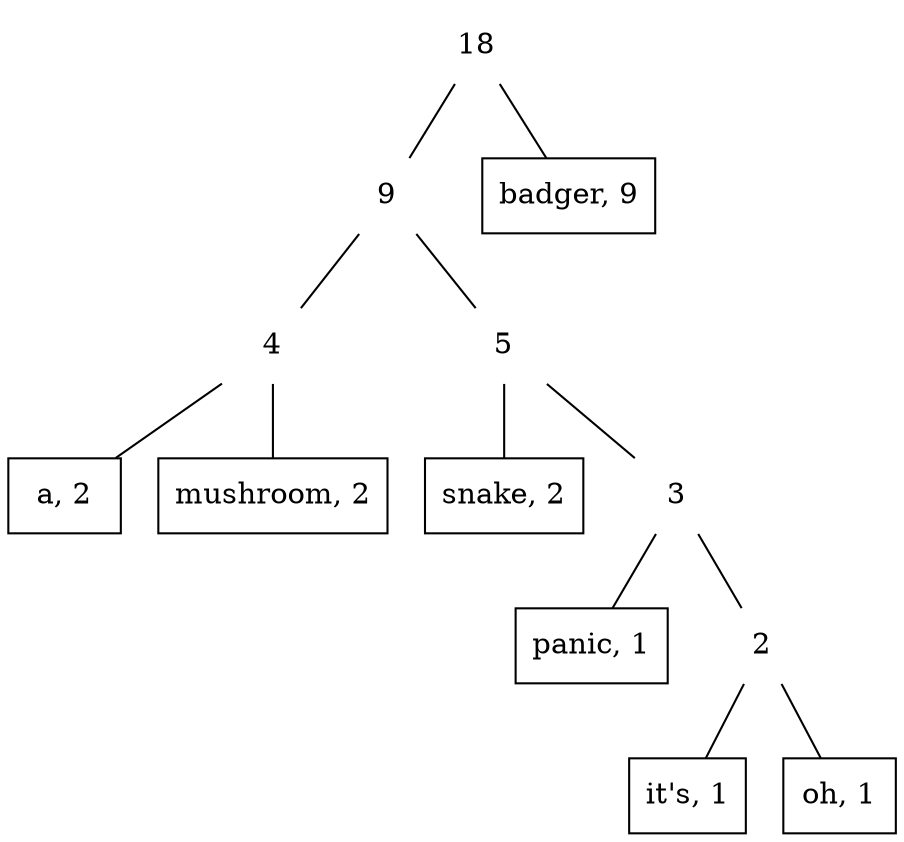 graph freqtree {
node [shape=box];
tlll [label="a, 2"];
tllr [label="mushroom, 2"];
tll [label="4", shape=plaintext];
tll -- tlll;
tll -- tllr;
tlrl [label="snake, 2"];
tlrrl [label="panic, 1"];
tlrrrl [label="it's, 1"];
tlrrrr [label="oh, 1"];
tlrrr [label="2", shape=plaintext];
tlrrr -- tlrrrl;
tlrrr -- tlrrrr;
tlrr [label="3", shape=plaintext];
tlrr -- tlrrl;
tlrr -- tlrrr;
tlr [label="5", shape=plaintext];
tlr -- tlrl;
tlr -- tlrr;
tl [label="9", shape=plaintext];
tl -- tll;
tl -- tlr;
tr [label="badger, 9"];
t [label="18", shape=plaintext];
t -- tl;
t -- tr;
}
